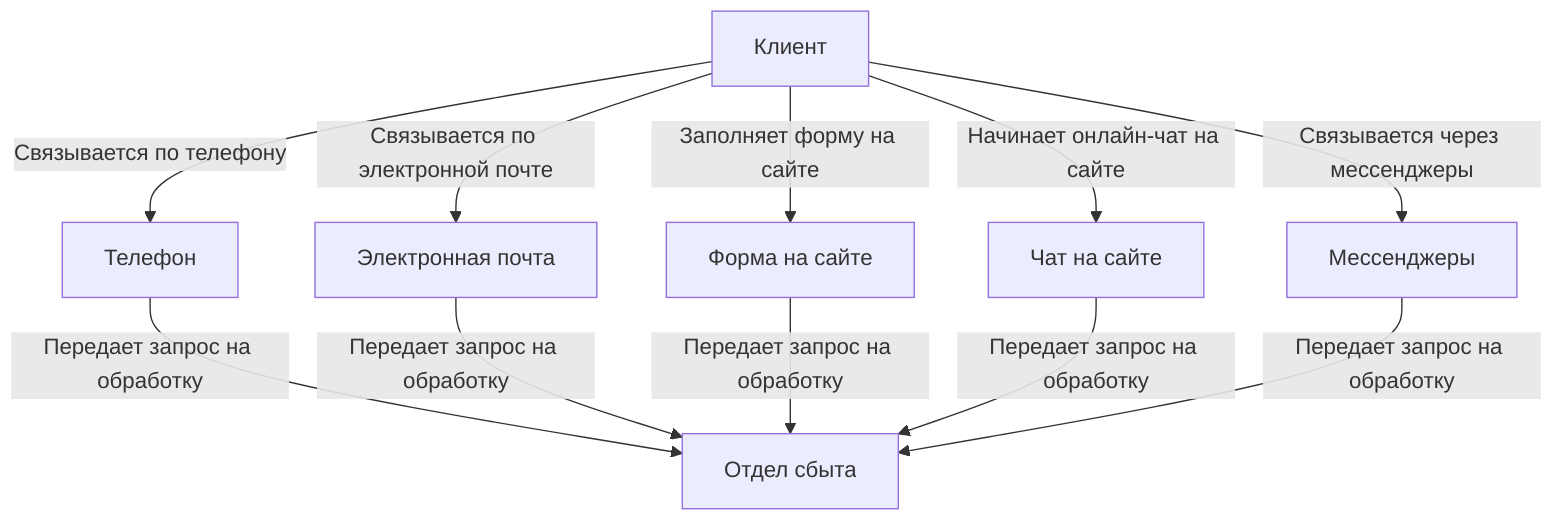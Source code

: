 graph TD;
  A[Клиент]
  B[Телефон]
  C[Электронная почта]
  D[Форма на сайте]
  E[Чат на сайте]
  F[Мессенджеры]
  G[Отдел сбыта]
  A-- Связывается по телефону -->B
  A-- Связывается по электронной почте -->C
  A-- Заполняет форму на сайте -->D
  A-- Начинает онлайн-чат на сайте -->E
  A-- Связывается через мессенджеры -->F
  B-- Передает запрос на обработку -->G
  C-- Передает запрос на обработку -->G
  D-- Передает запрос на обработку -->G
  E-- Передает запрос на обработку -->G
  F-- Передает запрос на обработку -->G